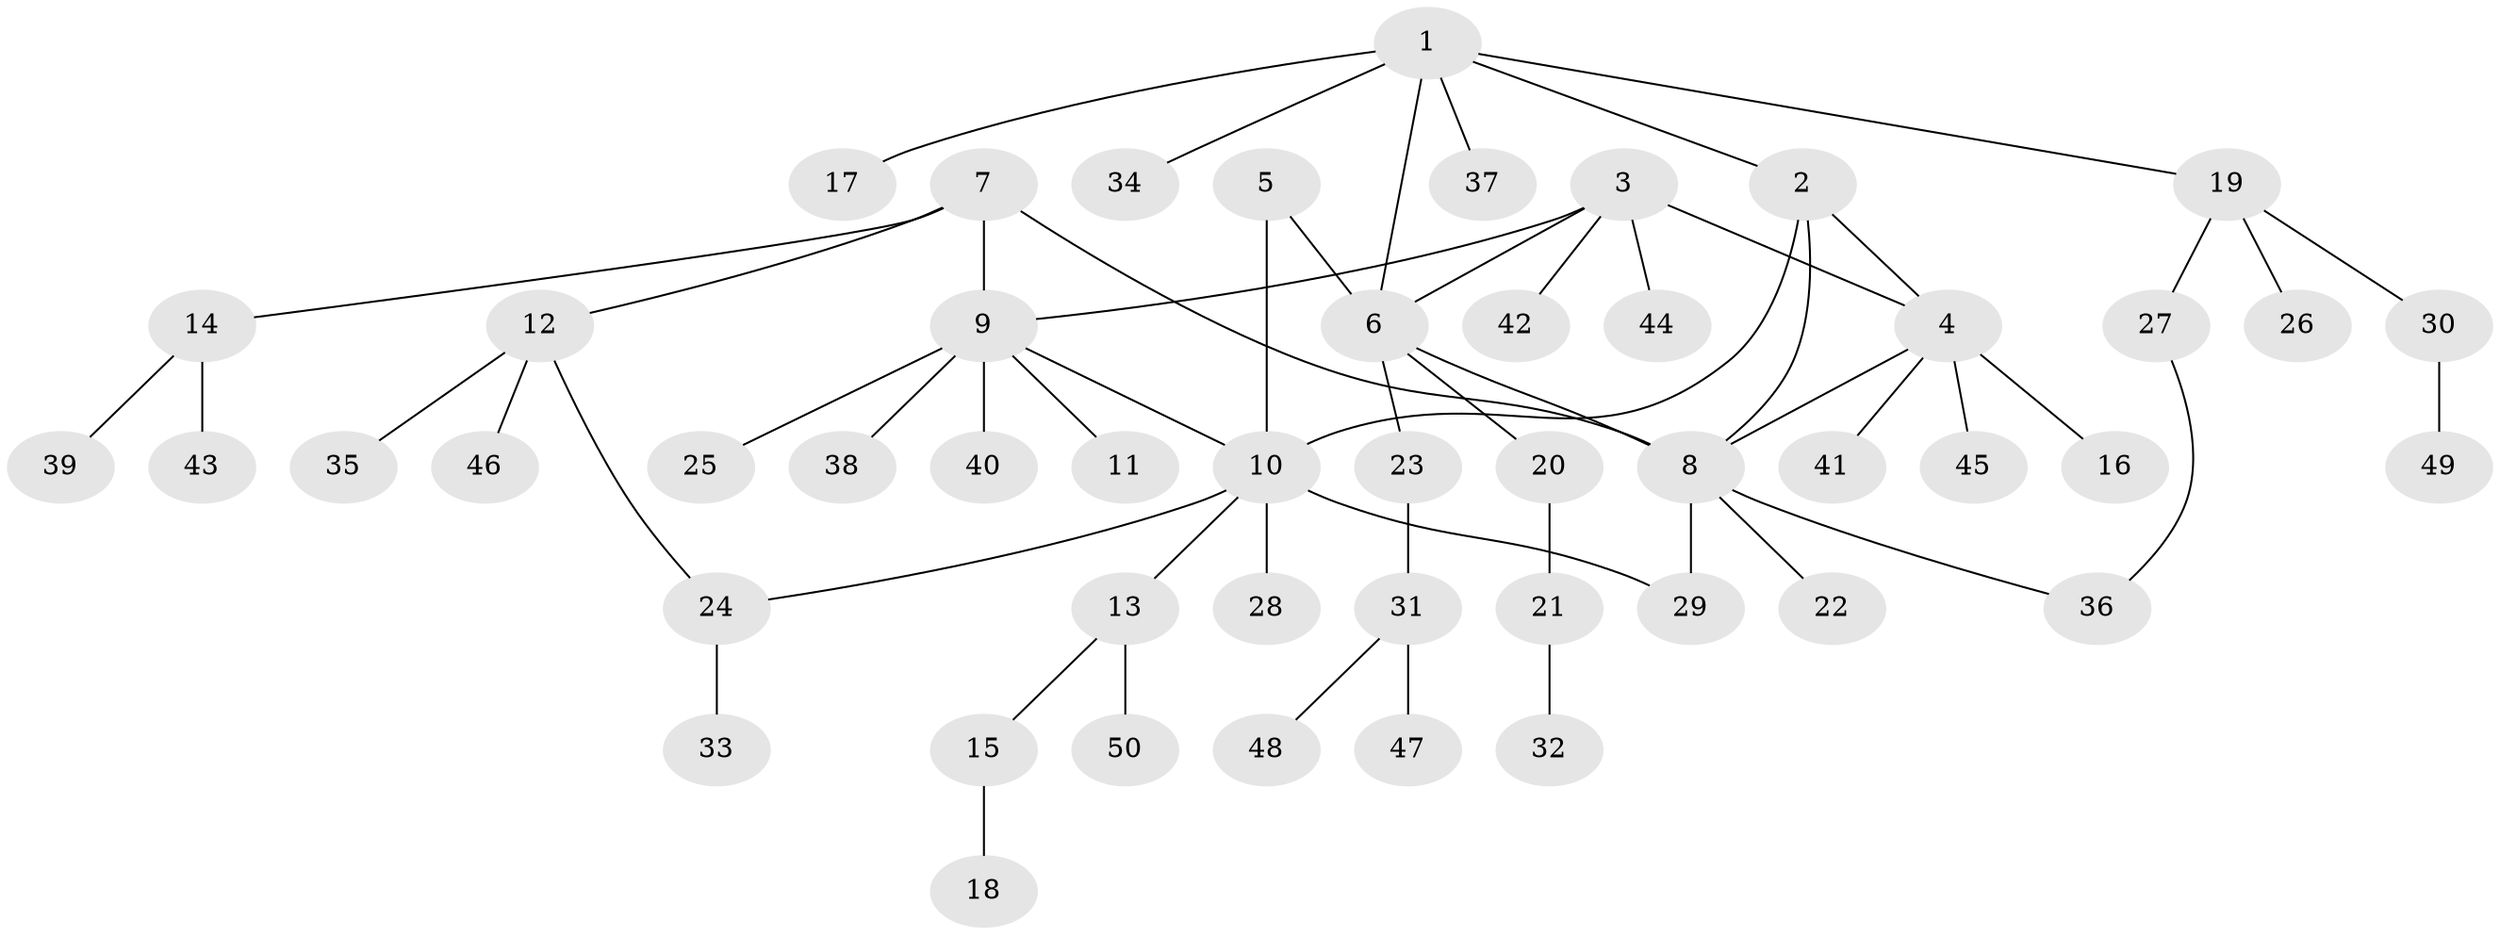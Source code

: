 // Generated by graph-tools (version 1.1) at 2025/11/02/27/25 16:11:31]
// undirected, 50 vertices, 58 edges
graph export_dot {
graph [start="1"]
  node [color=gray90,style=filled];
  1;
  2;
  3;
  4;
  5;
  6;
  7;
  8;
  9;
  10;
  11;
  12;
  13;
  14;
  15;
  16;
  17;
  18;
  19;
  20;
  21;
  22;
  23;
  24;
  25;
  26;
  27;
  28;
  29;
  30;
  31;
  32;
  33;
  34;
  35;
  36;
  37;
  38;
  39;
  40;
  41;
  42;
  43;
  44;
  45;
  46;
  47;
  48;
  49;
  50;
  1 -- 2;
  1 -- 6;
  1 -- 17;
  1 -- 19;
  1 -- 34;
  1 -- 37;
  2 -- 4;
  2 -- 8;
  2 -- 10;
  3 -- 4;
  3 -- 6;
  3 -- 9;
  3 -- 42;
  3 -- 44;
  4 -- 8;
  4 -- 16;
  4 -- 41;
  4 -- 45;
  5 -- 6;
  5 -- 10;
  6 -- 8;
  6 -- 20;
  6 -- 23;
  7 -- 8;
  7 -- 9;
  7 -- 12;
  7 -- 14;
  8 -- 22;
  8 -- 29;
  8 -- 36;
  9 -- 10;
  9 -- 11;
  9 -- 25;
  9 -- 38;
  9 -- 40;
  10 -- 13;
  10 -- 24;
  10 -- 28;
  10 -- 29;
  12 -- 24;
  12 -- 35;
  12 -- 46;
  13 -- 15;
  13 -- 50;
  14 -- 39;
  14 -- 43;
  15 -- 18;
  19 -- 26;
  19 -- 27;
  19 -- 30;
  20 -- 21;
  21 -- 32;
  23 -- 31;
  24 -- 33;
  27 -- 36;
  30 -- 49;
  31 -- 47;
  31 -- 48;
}
